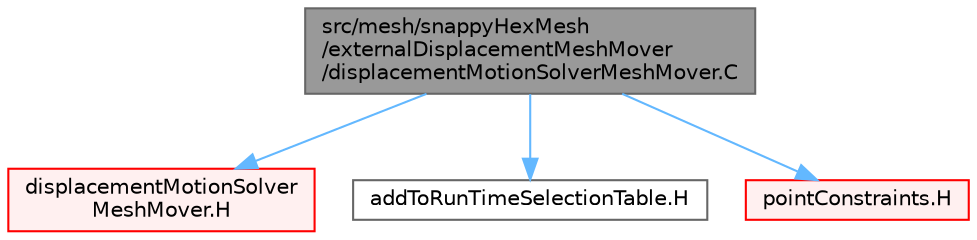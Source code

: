 digraph "src/mesh/snappyHexMesh/externalDisplacementMeshMover/displacementMotionSolverMeshMover.C"
{
 // LATEX_PDF_SIZE
  bgcolor="transparent";
  edge [fontname=Helvetica,fontsize=10,labelfontname=Helvetica,labelfontsize=10];
  node [fontname=Helvetica,fontsize=10,shape=box,height=0.2,width=0.4];
  Node1 [id="Node000001",label="src/mesh/snappyHexMesh\l/externalDisplacementMeshMover\l/displacementMotionSolverMeshMover.C",height=0.2,width=0.4,color="gray40", fillcolor="grey60", style="filled", fontcolor="black",tooltip=" "];
  Node1 -> Node2 [id="edge1_Node000001_Node000002",color="steelblue1",style="solid",tooltip=" "];
  Node2 [id="Node000002",label="displacementMotionSolver\lMeshMover.H",height=0.2,width=0.4,color="red", fillcolor="#FFF0F0", style="filled",URL="$displacementMotionSolverMeshMover_8H.html",tooltip=" "];
  Node1 -> Node419 [id="edge2_Node000001_Node000419",color="steelblue1",style="solid",tooltip=" "];
  Node419 [id="Node000419",label="addToRunTimeSelectionTable.H",height=0.2,width=0.4,color="grey40", fillcolor="white", style="filled",URL="$addToRunTimeSelectionTable_8H.html",tooltip="Macros for easy insertion into run-time selection tables."];
  Node1 -> Node420 [id="edge3_Node000001_Node000420",color="steelblue1",style="solid",tooltip=" "];
  Node420 [id="Node000420",label="pointConstraints.H",height=0.2,width=0.4,color="red", fillcolor="#FFF0F0", style="filled",URL="$pointConstraints_8H.html",tooltip=" "];
}
